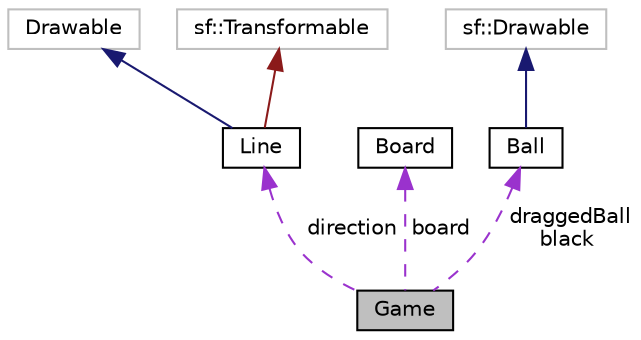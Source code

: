 digraph "Game"
{
 // LATEX_PDF_SIZE
  edge [fontname="Helvetica",fontsize="10",labelfontname="Helvetica",labelfontsize="10"];
  node [fontname="Helvetica",fontsize="10",shape=record];
  Node1 [label="Game",height=0.2,width=0.4,color="black", fillcolor="grey75", style="filled", fontcolor="black",tooltip=" "];
  Node2 -> Node1 [dir="back",color="darkorchid3",fontsize="10",style="dashed",label=" direction" ,fontname="Helvetica"];
  Node2 [label="Line",height=0.2,width=0.4,color="black", fillcolor="white", style="filled",URL="$classLine.html",tooltip=" "];
  Node3 -> Node2 [dir="back",color="midnightblue",fontsize="10",style="solid",fontname="Helvetica"];
  Node3 [label="Drawable",height=0.2,width=0.4,color="grey75", fillcolor="white", style="filled",tooltip=" "];
  Node4 -> Node2 [dir="back",color="firebrick4",fontsize="10",style="solid",fontname="Helvetica"];
  Node4 [label="sf::Transformable",height=0.2,width=0.4,color="grey75", fillcolor="white", style="filled",tooltip=" "];
  Node5 -> Node1 [dir="back",color="darkorchid3",fontsize="10",style="dashed",label=" board" ,fontname="Helvetica"];
  Node5 [label="Board",height=0.2,width=0.4,color="black", fillcolor="white", style="filled",URL="$classBoard.html",tooltip=" "];
  Node6 -> Node1 [dir="back",color="darkorchid3",fontsize="10",style="dashed",label=" draggedBall\nblack" ,fontname="Helvetica"];
  Node6 [label="Ball",height=0.2,width=0.4,color="black", fillcolor="white", style="filled",URL="$classBall.html",tooltip=" "];
  Node7 -> Node6 [dir="back",color="midnightblue",fontsize="10",style="solid",fontname="Helvetica"];
  Node7 [label="sf::Drawable",height=0.2,width=0.4,color="grey75", fillcolor="white", style="filled",tooltip=" "];
}
